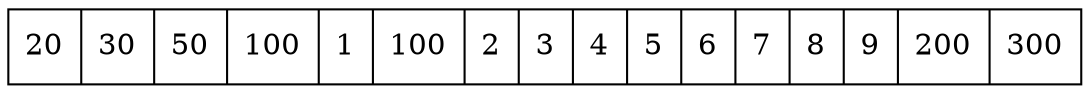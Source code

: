 digraph G{ node [shape = record ];
 rankdir=LR;X[label="{ 20|30|50|100|1|100|2|3|4|5|6|7|8|9|200|300}"]}
